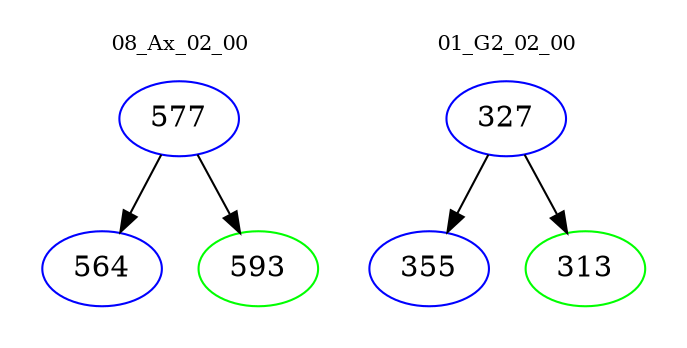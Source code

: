 digraph{
subgraph cluster_0 {
color = white
label = "08_Ax_02_00";
fontsize=10;
T0_577 [label="577", color="blue"]
T0_577 -> T0_564 [color="black"]
T0_564 [label="564", color="blue"]
T0_577 -> T0_593 [color="black"]
T0_593 [label="593", color="green"]
}
subgraph cluster_1 {
color = white
label = "01_G2_02_00";
fontsize=10;
T1_327 [label="327", color="blue"]
T1_327 -> T1_355 [color="black"]
T1_355 [label="355", color="blue"]
T1_327 -> T1_313 [color="black"]
T1_313 [label="313", color="green"]
}
}
